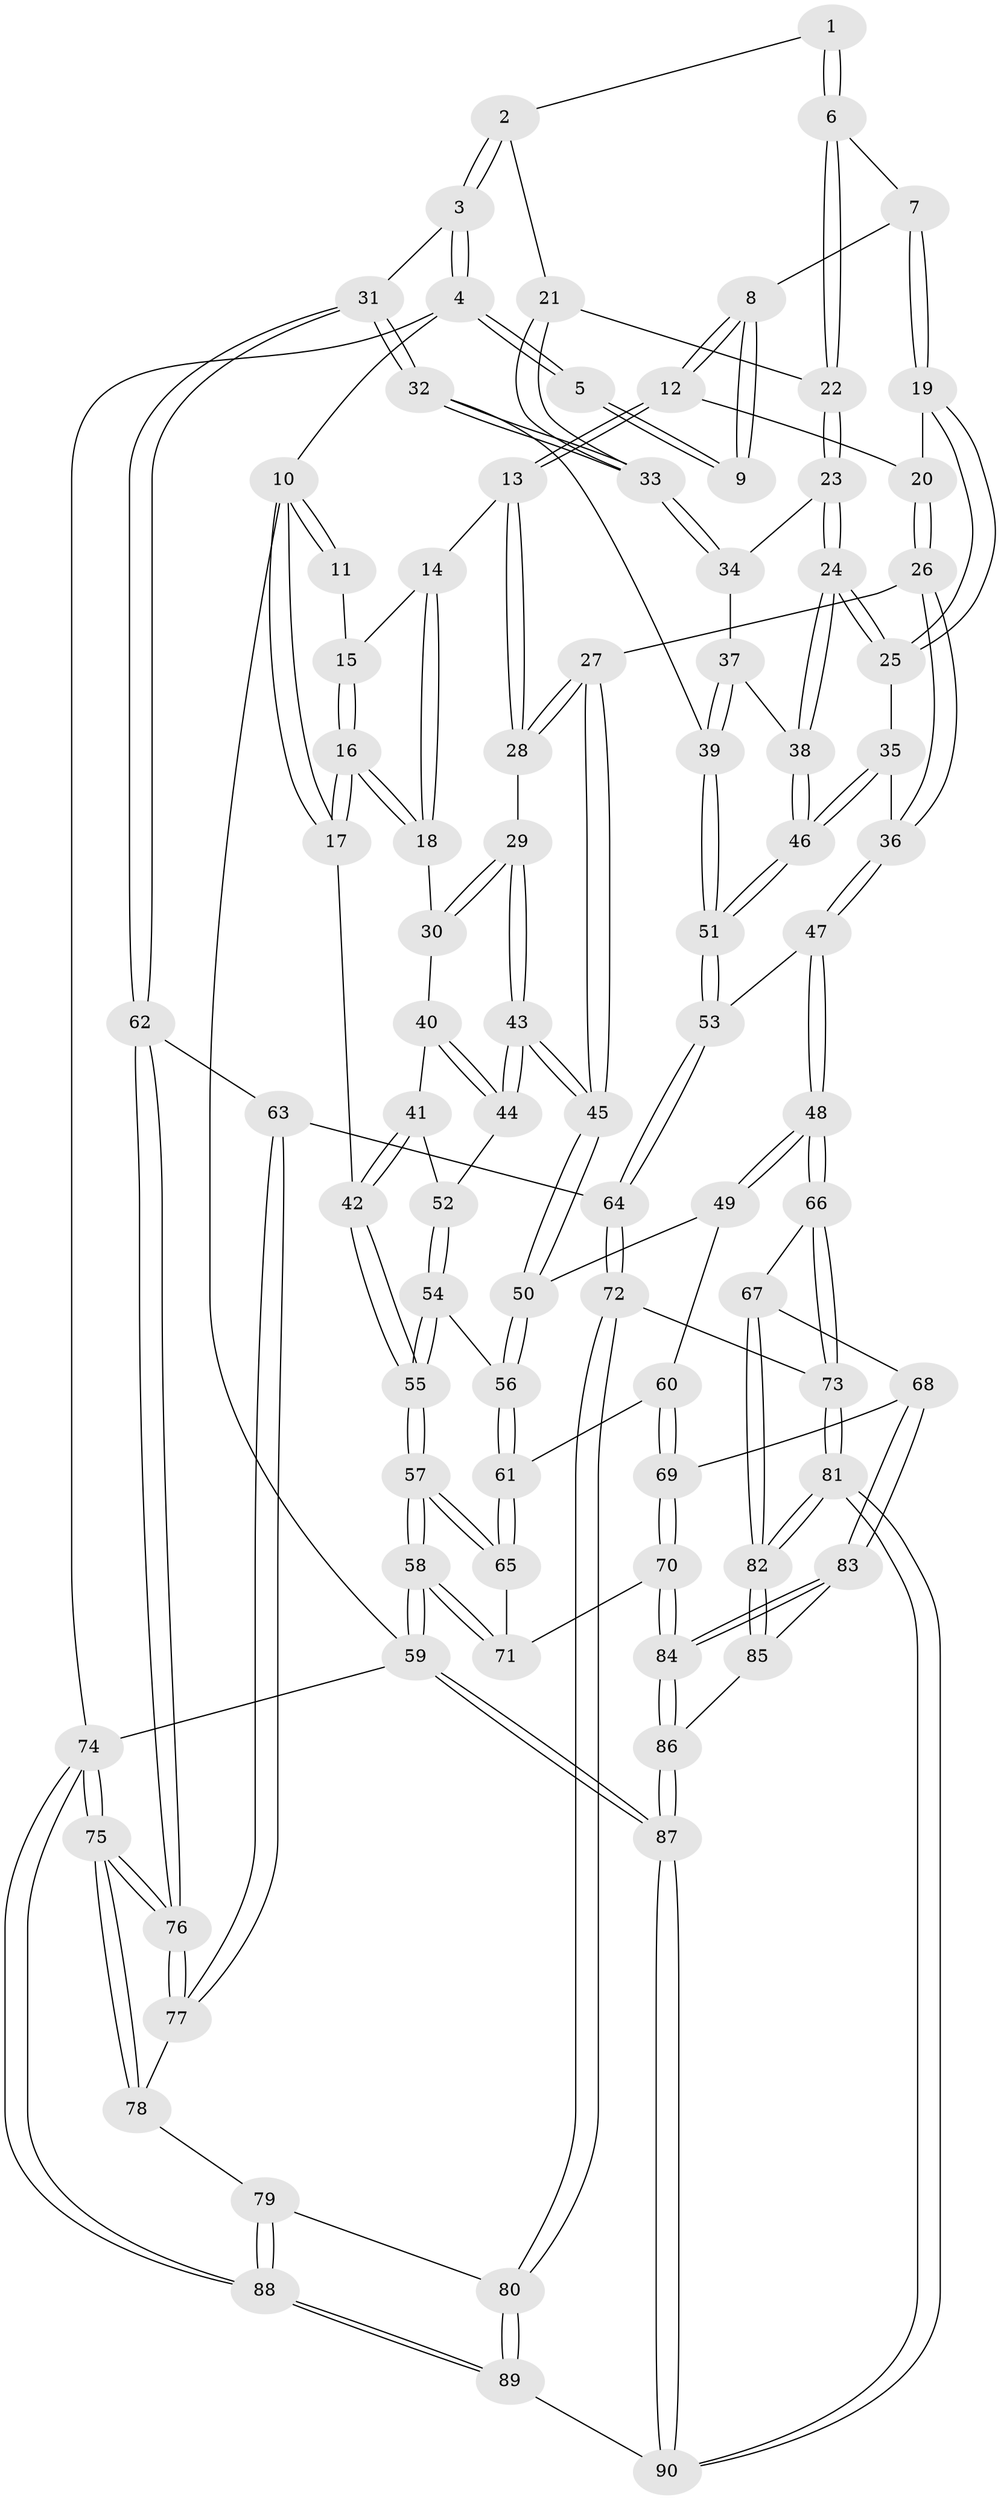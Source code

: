 // coarse degree distribution, {3: 0.3888888888888889, 4: 0.3888888888888889, 5: 0.1111111111111111, 2: 0.1111111111111111}
// Generated by graph-tools (version 1.1) at 2025/54/03/04/25 22:54:46]
// undirected, 90 vertices, 222 edges
graph export_dot {
  node [color=gray90,style=filled];
  1 [pos="+0.8145661111489964+0.04584914985459297"];
  2 [pos="+0.9985582796967932+0.10356189669755385"];
  3 [pos="+1+0"];
  4 [pos="+1+0"];
  5 [pos="+0.6737233221427081+0"];
  6 [pos="+0.8082489580858462+0.18551521773559523"];
  7 [pos="+0.730999332135326+0.16286105308065443"];
  8 [pos="+0.5658848558580292+0"];
  9 [pos="+0.5678703667279039+0"];
  10 [pos="+0+0"];
  11 [pos="+0.10297695625838893+0"];
  12 [pos="+0.47276637639849817+0.10195442856831428"];
  13 [pos="+0.3212333720318497+0.1620503731783335"];
  14 [pos="+0.22850669121620582+0.11605879578182189"];
  15 [pos="+0.15335696877979965+0.04241189998552526"];
  16 [pos="+0+0.23670993731473558"];
  17 [pos="+0+0.27233092965608213"];
  18 [pos="+0.10995877031967623+0.29163594706086726"];
  19 [pos="+0.6000319795719256+0.2544075792287857"];
  20 [pos="+0.480051224852794+0.11600990966280415"];
  21 [pos="+0.8447502478163673+0.21645703034748945"];
  22 [pos="+0.8374041227708865+0.21601480591758332"];
  23 [pos="+0.8135729453833493+0.24732936522688118"];
  24 [pos="+0.7027221589311408+0.3489399619192246"];
  25 [pos="+0.6044987745357199+0.2717143996728893"];
  26 [pos="+0.4275012250233932+0.37540437858953024"];
  27 [pos="+0.3465441557876215+0.35738463834361844"];
  28 [pos="+0.315158556646837+0.18830469759757568"];
  29 [pos="+0.1695585633003999+0.32626224943748006"];
  30 [pos="+0.12344871121418333+0.30315239245517384"];
  31 [pos="+1+0.45824043535382825"];
  32 [pos="+1+0.44009634928309477"];
  33 [pos="+0.9691975304420072+0.35573903369297033"];
  34 [pos="+0.8372382950924071+0.3604298936580356"];
  35 [pos="+0.5223523231472819+0.3672588270203131"];
  36 [pos="+0.4621473310635306+0.40246409307014225"];
  37 [pos="+0.8241691385488455+0.37084849436696055"];
  38 [pos="+0.7056069189959621+0.3614813008110235"];
  39 [pos="+0.8566790764034522+0.46656892744725814"];
  40 [pos="+0.09628447007808393+0.370660576175195"];
  41 [pos="+0.06152135354308893+0.44351412705117166"];
  42 [pos="+0+0.3932997174294025"];
  43 [pos="+0.23402327260865927+0.42899718503027673"];
  44 [pos="+0.12975694339388127+0.47413489393734465"];
  45 [pos="+0.23888299998303264+0.4310554931304184"];
  46 [pos="+0.7014143469942032+0.503390387278447"];
  47 [pos="+0.4772135199945342+0.5636896992232405"];
  48 [pos="+0.4138552068230637+0.6281414065770962"];
  49 [pos="+0.30756704931010076+0.557870456551527"];
  50 [pos="+0.2824109493723092+0.5318724584936467"];
  51 [pos="+0.7045765401211412+0.5257757664538889"];
  52 [pos="+0.11738091851115853+0.4799410574332165"];
  53 [pos="+0.6988668259645722+0.5409454035852393"];
  54 [pos="+0.09122263845745306+0.5638331076356123"];
  55 [pos="+0+0.5630083616726171"];
  56 [pos="+0.11965832697365504+0.6024697426007252"];
  57 [pos="+0+0.7459670629907422"];
  58 [pos="+0+0.8774018500887535"];
  59 [pos="+0+1"];
  60 [pos="+0.1969020061968549+0.6481457412044804"];
  61 [pos="+0.12135167245996872+0.6187175993033325"];
  62 [pos="+1+0.5411437581906245"];
  63 [pos="+0.8749267150254258+0.6583013778234035"];
  64 [pos="+0.7453188468631717+0.6434255478063445"];
  65 [pos="+0.11902402285653703+0.6250877266169805"];
  66 [pos="+0.410882532017738+0.6792039070213729"];
  67 [pos="+0.39669616151199494+0.6926888083307591"];
  68 [pos="+0.37708110608472345+0.7077435677252225"];
  69 [pos="+0.21093741520859305+0.682364937864259"];
  70 [pos="+0.12537362716229747+0.7835449136623839"];
  71 [pos="+0.10516388969468958+0.7778897172018838"];
  72 [pos="+0.6724636570757319+0.8447630451303144"];
  73 [pos="+0.4698897408494665+0.7310721392114439"];
  74 [pos="+1+1"];
  75 [pos="+1+1"];
  76 [pos="+1+0.7772544142345511"];
  77 [pos="+0.9051380762001392+0.7832855657120228"];
  78 [pos="+0.8723231366758776+0.8420151847341814"];
  79 [pos="+0.8060872361948344+0.8801046362629652"];
  80 [pos="+0.6792384192211958+0.8694241585265654"];
  81 [pos="+0.4365316668637018+1"];
  82 [pos="+0.4219261340621338+0.9954168181153367"];
  83 [pos="+0.36398443488252974+0.7231834657087209"];
  84 [pos="+0.210811521073754+0.8351882759906586"];
  85 [pos="+0.3601554966365255+0.8522769604235417"];
  86 [pos="+0.2326872429963507+0.9496509195690526"];
  87 [pos="+0.2533737552831778+1"];
  88 [pos="+1+1"];
  89 [pos="+0.5595013192479893+1"];
  90 [pos="+0.4524621058905241+1"];
  1 -- 2;
  1 -- 6;
  1 -- 6;
  2 -- 3;
  2 -- 3;
  2 -- 21;
  3 -- 4;
  3 -- 4;
  3 -- 31;
  4 -- 5;
  4 -- 5;
  4 -- 10;
  4 -- 74;
  5 -- 9;
  5 -- 9;
  6 -- 7;
  6 -- 22;
  6 -- 22;
  7 -- 8;
  7 -- 19;
  7 -- 19;
  8 -- 9;
  8 -- 9;
  8 -- 12;
  8 -- 12;
  10 -- 11;
  10 -- 11;
  10 -- 17;
  10 -- 17;
  10 -- 59;
  11 -- 15;
  12 -- 13;
  12 -- 13;
  12 -- 20;
  13 -- 14;
  13 -- 28;
  13 -- 28;
  14 -- 15;
  14 -- 18;
  14 -- 18;
  15 -- 16;
  15 -- 16;
  16 -- 17;
  16 -- 17;
  16 -- 18;
  16 -- 18;
  17 -- 42;
  18 -- 30;
  19 -- 20;
  19 -- 25;
  19 -- 25;
  20 -- 26;
  20 -- 26;
  21 -- 22;
  21 -- 33;
  21 -- 33;
  22 -- 23;
  22 -- 23;
  23 -- 24;
  23 -- 24;
  23 -- 34;
  24 -- 25;
  24 -- 25;
  24 -- 38;
  24 -- 38;
  25 -- 35;
  26 -- 27;
  26 -- 36;
  26 -- 36;
  27 -- 28;
  27 -- 28;
  27 -- 45;
  27 -- 45;
  28 -- 29;
  29 -- 30;
  29 -- 30;
  29 -- 43;
  29 -- 43;
  30 -- 40;
  31 -- 32;
  31 -- 32;
  31 -- 62;
  31 -- 62;
  32 -- 33;
  32 -- 33;
  32 -- 39;
  33 -- 34;
  33 -- 34;
  34 -- 37;
  35 -- 36;
  35 -- 46;
  35 -- 46;
  36 -- 47;
  36 -- 47;
  37 -- 38;
  37 -- 39;
  37 -- 39;
  38 -- 46;
  38 -- 46;
  39 -- 51;
  39 -- 51;
  40 -- 41;
  40 -- 44;
  40 -- 44;
  41 -- 42;
  41 -- 42;
  41 -- 52;
  42 -- 55;
  42 -- 55;
  43 -- 44;
  43 -- 44;
  43 -- 45;
  43 -- 45;
  44 -- 52;
  45 -- 50;
  45 -- 50;
  46 -- 51;
  46 -- 51;
  47 -- 48;
  47 -- 48;
  47 -- 53;
  48 -- 49;
  48 -- 49;
  48 -- 66;
  48 -- 66;
  49 -- 50;
  49 -- 60;
  50 -- 56;
  50 -- 56;
  51 -- 53;
  51 -- 53;
  52 -- 54;
  52 -- 54;
  53 -- 64;
  53 -- 64;
  54 -- 55;
  54 -- 55;
  54 -- 56;
  55 -- 57;
  55 -- 57;
  56 -- 61;
  56 -- 61;
  57 -- 58;
  57 -- 58;
  57 -- 65;
  57 -- 65;
  58 -- 59;
  58 -- 59;
  58 -- 71;
  58 -- 71;
  59 -- 87;
  59 -- 87;
  59 -- 74;
  60 -- 61;
  60 -- 69;
  60 -- 69;
  61 -- 65;
  61 -- 65;
  62 -- 63;
  62 -- 76;
  62 -- 76;
  63 -- 64;
  63 -- 77;
  63 -- 77;
  64 -- 72;
  64 -- 72;
  65 -- 71;
  66 -- 67;
  66 -- 73;
  66 -- 73;
  67 -- 68;
  67 -- 82;
  67 -- 82;
  68 -- 69;
  68 -- 83;
  68 -- 83;
  69 -- 70;
  69 -- 70;
  70 -- 71;
  70 -- 84;
  70 -- 84;
  72 -- 73;
  72 -- 80;
  72 -- 80;
  73 -- 81;
  73 -- 81;
  74 -- 75;
  74 -- 75;
  74 -- 88;
  74 -- 88;
  75 -- 76;
  75 -- 76;
  75 -- 78;
  75 -- 78;
  76 -- 77;
  76 -- 77;
  77 -- 78;
  78 -- 79;
  79 -- 80;
  79 -- 88;
  79 -- 88;
  80 -- 89;
  80 -- 89;
  81 -- 82;
  81 -- 82;
  81 -- 90;
  81 -- 90;
  82 -- 85;
  82 -- 85;
  83 -- 84;
  83 -- 84;
  83 -- 85;
  84 -- 86;
  84 -- 86;
  85 -- 86;
  86 -- 87;
  86 -- 87;
  87 -- 90;
  87 -- 90;
  88 -- 89;
  88 -- 89;
  89 -- 90;
}
